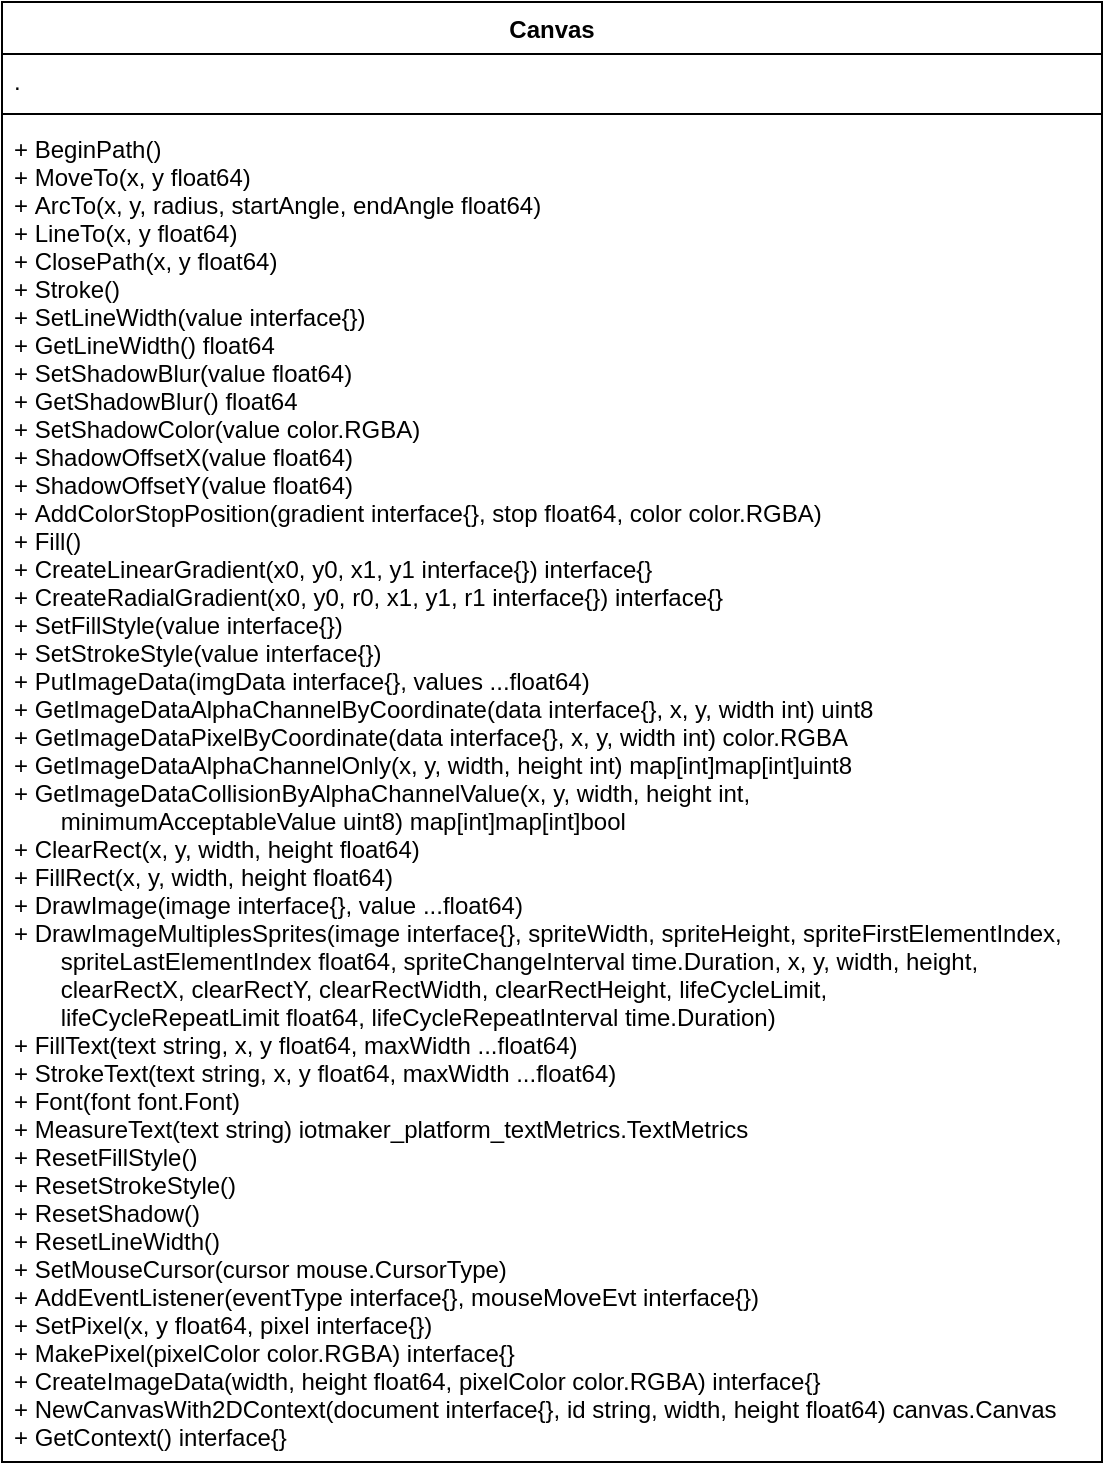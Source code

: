 <mxfile version="12.4.2" type="device" pages="1"><diagram id="ws4vW6mNqQ1I-L4V6ZOM" name="Page-1"><mxGraphModel dx="1363" dy="825" grid="1" gridSize="10" guides="1" tooltips="1" connect="1" arrows="1" fold="1" page="1" pageScale="1" pageWidth="850" pageHeight="1100" math="0" shadow="0"><root><mxCell id="0"/><mxCell id="1" parent="0"/><mxCell id="Yx--CLoGzr9SJA0ejuUT-2" value="Canvas" style="swimlane;fontStyle=1;align=center;verticalAlign=top;childLayout=stackLayout;horizontal=1;startSize=26;horizontalStack=0;resizeParent=1;resizeParentMax=0;resizeLast=0;collapsible=1;marginBottom=0;" vertex="1" parent="1"><mxGeometry x="20" y="20" width="550" height="730" as="geometry"/></mxCell><mxCell id="Yx--CLoGzr9SJA0ejuUT-3" value="." style="text;strokeColor=none;fillColor=none;align=left;verticalAlign=top;spacingLeft=4;spacingRight=4;overflow=hidden;rotatable=0;points=[[0,0.5],[1,0.5]];portConstraint=eastwest;" vertex="1" parent="Yx--CLoGzr9SJA0ejuUT-2"><mxGeometry y="26" width="550" height="26" as="geometry"/></mxCell><mxCell id="Yx--CLoGzr9SJA0ejuUT-4" value="" style="line;strokeWidth=1;fillColor=none;align=left;verticalAlign=middle;spacingTop=-1;spacingLeft=3;spacingRight=3;rotatable=0;labelPosition=right;points=[];portConstraint=eastwest;" vertex="1" parent="Yx--CLoGzr9SJA0ejuUT-2"><mxGeometry y="52" width="550" height="8" as="geometry"/></mxCell><mxCell id="Yx--CLoGzr9SJA0ejuUT-5" value="+ BeginPath()&#10;+ MoveTo(x, y float64)&#10;+ ArcTo(x, y, radius, startAngle, endAngle float64)&#10;+ LineTo(x, y float64)&#10;+ ClosePath(x, y float64)&#10;+ Stroke()&#10;+ SetLineWidth(value interface{})&#10;+ GetLineWidth() float64&#10;+ SetShadowBlur(value float64)&#10;+ GetShadowBlur() float64&#10;+ SetShadowColor(value color.RGBA)&#10;+ ShadowOffsetX(value float64)&#10;+ ShadowOffsetY(value float64)&#10;+ AddColorStopPosition(gradient interface{}, stop float64, color color.RGBA)&#10;+ Fill()&#10;+ CreateLinearGradient(x0, y0, x1, y1 interface{}) interface{}&#10;+ CreateRadialGradient(x0, y0, r0, x1, y1, r1 interface{}) interface{}&#10;+ SetFillStyle(value interface{})&#10;+ SetStrokeStyle(value interface{})&#10;+ PutImageData(imgData interface{}, values ...float64)&#10;+ GetImageDataAlphaChannelByCoordinate(data interface{}, x, y, width int) uint8&#10;+ GetImageDataPixelByCoordinate(data interface{}, x, y, width int) color.RGBA&#10;+ GetImageDataAlphaChannelOnly(x, y, width, height int) map[int]map[int]uint8&#10;+ GetImageDataCollisionByAlphaChannelValue(x, y, width, height int, &#10;       minimumAcceptableValue uint8) map[int]map[int]bool&#10;+ ClearRect(x, y, width, height float64)&#10;+ FillRect(x, y, width, height float64)&#10;+ DrawImage(image interface{}, value ...float64)&#10;+ DrawImageMultiplesSprites(image interface{}, spriteWidth, spriteHeight, spriteFirstElementIndex, &#10;       spriteLastElementIndex float64, spriteChangeInterval time.Duration, x, y, width, height, &#10;       clearRectX, clearRectY, clearRectWidth, clearRectHeight, lifeCycleLimit, &#10;       lifeCycleRepeatLimit float64, lifeCycleRepeatInterval time.Duration)&#10;+ FillText(text string, x, y float64, maxWidth ...float64)&#10;+ StrokeText(text string, x, y float64, maxWidth ...float64)&#10;+ Font(font font.Font)&#10;+ MeasureText(text string) iotmaker_platform_textMetrics.TextMetrics&#10;+ ResetFillStyle()&#10;+ ResetStrokeStyle()&#10;+ ResetShadow()&#10;+ ResetLineWidth()&#10;+ SetMouseCursor(cursor mouse.CursorType)&#10;+ AddEventListener(eventType interface{}, mouseMoveEvt interface{})&#10;+ SetPixel(x, y float64, pixel interface{})&#10;+ MakePixel(pixelColor color.RGBA) interface{}&#10;+ CreateImageData(width, height float64, pixelColor color.RGBA) interface{}&#10;+ NewCanvasWith2DContext(document interface{}, id string, width, height float64) canvas.Canvas&#10;+ GetContext() interface{}" style="text;strokeColor=none;fillColor=none;align=left;verticalAlign=top;spacingLeft=4;spacingRight=4;overflow=hidden;rotatable=0;points=[[0,0.5],[1,0.5]];portConstraint=eastwest;" vertex="1" parent="Yx--CLoGzr9SJA0ejuUT-2"><mxGeometry y="60" width="550" height="670" as="geometry"/></mxCell></root></mxGraphModel></diagram></mxfile>